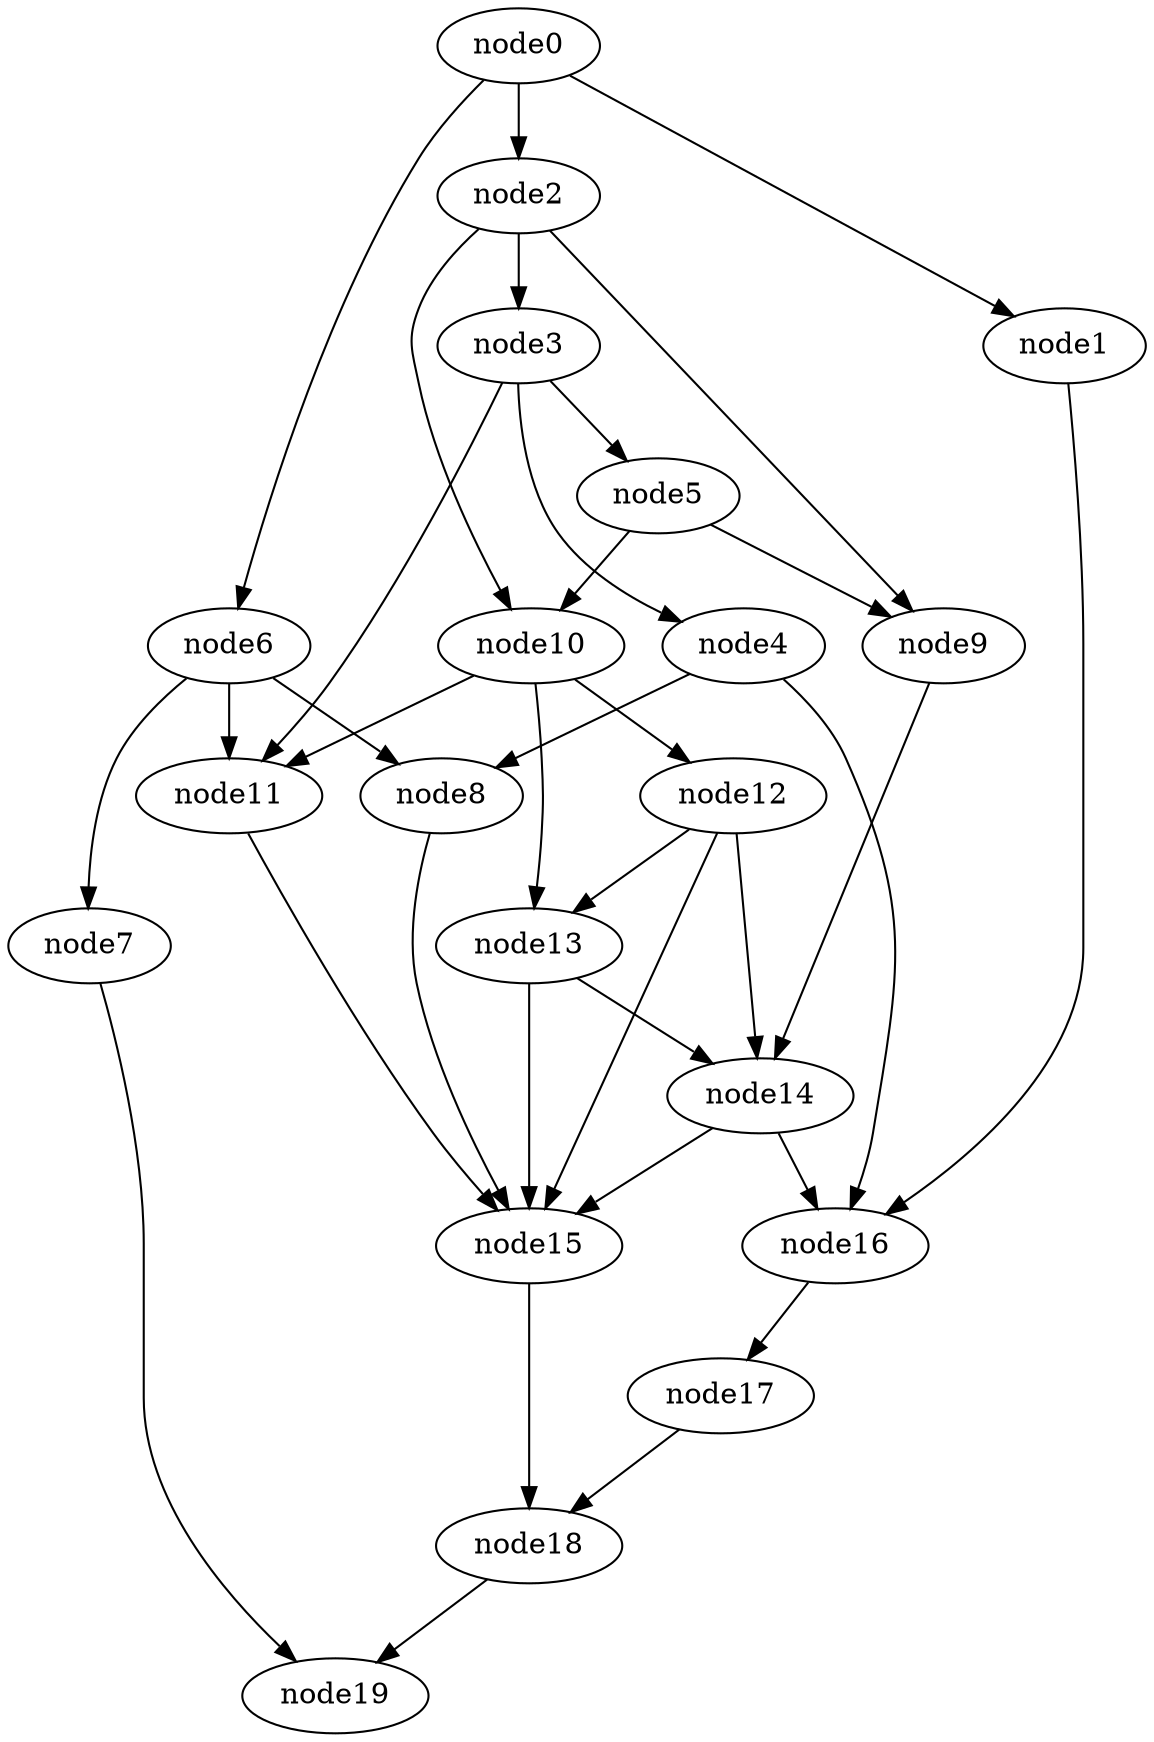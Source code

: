 digraph g{
	node19
	node18 -> node19
	node17 -> node18
	node16 -> node17
	node15 -> node18
	node14 -> node16
	node14 -> node15
	node13 -> node15
	node13 -> node14
	node12 -> node15
	node12 -> node14
	node12 -> node13
	node11 -> node15
	node10 -> node13
	node10 -> node12
	node10 -> node11
	node9 -> node14
	node8 -> node15
	node7 -> node19
	node6 -> node11
	node6 -> node8
	node6 -> node7
	node5 -> node10
	node5 -> node9
	node4 -> node16
	node4 -> node8
	node3 -> node11
	node3 -> node5
	node3 -> node4
	node2 -> node10
	node2 -> node9
	node2 -> node3
	node1 -> node16
	node0 -> node6
	node0 -> node2
	node0 -> node1
}
